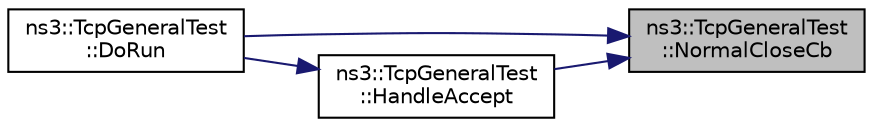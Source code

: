 digraph "ns3::TcpGeneralTest::NormalCloseCb"
{
 // LATEX_PDF_SIZE
  edge [fontname="Helvetica",fontsize="10",labelfontname="Helvetica",labelfontsize="10"];
  node [fontname="Helvetica",fontsize="10",shape=record];
  rankdir="RL";
  Node1 [label="ns3::TcpGeneralTest\l::NormalCloseCb",height=0.2,width=0.4,color="black", fillcolor="grey75", style="filled", fontcolor="black",tooltip="Normal Close Callback."];
  Node1 -> Node2 [dir="back",color="midnightblue",fontsize="10",style="solid",fontname="Helvetica"];
  Node2 [label="ns3::TcpGeneralTest\l::DoRun",height=0.2,width=0.4,color="black", fillcolor="white", style="filled",URL="$classns3_1_1_tcp_general_test.html#a79f00453e60b95fcf8d22757593f5ed3",tooltip="Execute the tcp test."];
  Node1 -> Node3 [dir="back",color="midnightblue",fontsize="10",style="solid",fontname="Helvetica"];
  Node3 [label="ns3::TcpGeneralTest\l::HandleAccept",height=0.2,width=0.4,color="black", fillcolor="white", style="filled",URL="$classns3_1_1_tcp_general_test.html#a53bb4bcfcf8263d895a8f134d57d0865",tooltip="Handle an accept connection."];
  Node3 -> Node2 [dir="back",color="midnightblue",fontsize="10",style="solid",fontname="Helvetica"];
}
